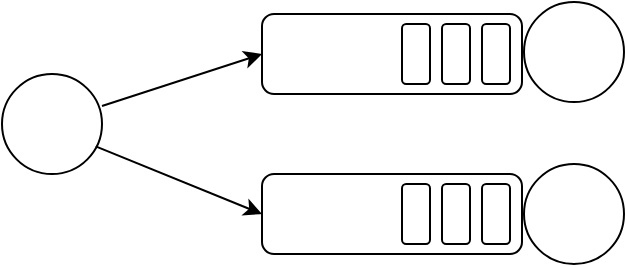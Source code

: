 <mxfile version="21.6.6" type="github">
  <diagram name="Page-1" id="55a83fd1-7818-8e21-69c5-c3457e3827bb">
    <mxGraphModel dx="371" dy="652" grid="1" gridSize="10" guides="1" tooltips="1" connect="1" arrows="1" fold="1" page="1" pageScale="1" pageWidth="1100" pageHeight="850" background="none" math="0" shadow="0">
      <root>
        <mxCell id="0" />
        <mxCell id="1" parent="0" />
        <mxCell id="XPc6Ffc4i0sNHEjpUY4e-15" value="" style="rounded=1;whiteSpace=wrap;html=1;" vertex="1" parent="1">
          <mxGeometry x="390" y="360" width="130" height="40" as="geometry" />
        </mxCell>
        <mxCell id="XPc6Ffc4i0sNHEjpUY4e-16" value="" style="rounded=1;whiteSpace=wrap;html=1;" vertex="1" parent="1">
          <mxGeometry x="390" y="440" width="130" height="40" as="geometry" />
        </mxCell>
        <mxCell id="XPc6Ffc4i0sNHEjpUY4e-17" value="" style="ellipse;whiteSpace=wrap;html=1;aspect=fixed;" vertex="1" parent="1">
          <mxGeometry x="521" y="354" width="50" height="50" as="geometry" />
        </mxCell>
        <mxCell id="XPc6Ffc4i0sNHEjpUY4e-18" value="" style="ellipse;whiteSpace=wrap;html=1;aspect=fixed;" vertex="1" parent="1">
          <mxGeometry x="521" y="435" width="50" height="50" as="geometry" />
        </mxCell>
        <mxCell id="XPc6Ffc4i0sNHEjpUY4e-19" value="" style="ellipse;whiteSpace=wrap;html=1;aspect=fixed;" vertex="1" parent="1">
          <mxGeometry x="260" y="390" width="50" height="50" as="geometry" />
        </mxCell>
        <mxCell id="XPc6Ffc4i0sNHEjpUY4e-20" value="" style="endArrow=classic;html=1;rounded=0;entryX=0;entryY=0.5;entryDx=0;entryDy=0;exitX=1;exitY=0.32;exitDx=0;exitDy=0;exitPerimeter=0;" edge="1" parent="1" source="XPc6Ffc4i0sNHEjpUY4e-19" target="XPc6Ffc4i0sNHEjpUY4e-15">
          <mxGeometry width="50" height="50" relative="1" as="geometry">
            <mxPoint x="300" y="400" as="sourcePoint" />
            <mxPoint x="360" y="360" as="targetPoint" />
          </mxGeometry>
        </mxCell>
        <mxCell id="XPc6Ffc4i0sNHEjpUY4e-21" value="" style="endArrow=classic;html=1;rounded=0;exitX=0.937;exitY=0.724;exitDx=0;exitDy=0;entryX=0;entryY=0.5;entryDx=0;entryDy=0;exitPerimeter=0;" edge="1" parent="1" source="XPc6Ffc4i0sNHEjpUY4e-19" target="XPc6Ffc4i0sNHEjpUY4e-16">
          <mxGeometry width="50" height="50" relative="1" as="geometry">
            <mxPoint x="390" y="580" as="sourcePoint" />
            <mxPoint x="440" y="530" as="targetPoint" />
          </mxGeometry>
        </mxCell>
        <mxCell id="XPc6Ffc4i0sNHEjpUY4e-23" value="" style="rounded=1;whiteSpace=wrap;html=1;" vertex="1" parent="1">
          <mxGeometry x="500" y="365" width="14" height="30" as="geometry" />
        </mxCell>
        <mxCell id="XPc6Ffc4i0sNHEjpUY4e-35" value="" style="rounded=1;whiteSpace=wrap;html=1;" vertex="1" parent="1">
          <mxGeometry x="480" y="365" width="14" height="30" as="geometry" />
        </mxCell>
        <mxCell id="XPc6Ffc4i0sNHEjpUY4e-38" value="" style="rounded=1;whiteSpace=wrap;html=1;" vertex="1" parent="1">
          <mxGeometry x="460" y="365" width="14" height="30" as="geometry" />
        </mxCell>
        <mxCell id="XPc6Ffc4i0sNHEjpUY4e-39" value="" style="rounded=1;whiteSpace=wrap;html=1;" vertex="1" parent="1">
          <mxGeometry x="460" y="445" width="14" height="30" as="geometry" />
        </mxCell>
        <mxCell id="XPc6Ffc4i0sNHEjpUY4e-40" value="" style="rounded=1;whiteSpace=wrap;html=1;" vertex="1" parent="1">
          <mxGeometry x="500" y="445" width="14" height="30" as="geometry" />
        </mxCell>
        <mxCell id="XPc6Ffc4i0sNHEjpUY4e-41" value="" style="rounded=1;whiteSpace=wrap;html=1;" vertex="1" parent="1">
          <mxGeometry x="480" y="445" width="14" height="30" as="geometry" />
        </mxCell>
      </root>
    </mxGraphModel>
  </diagram>
</mxfile>
